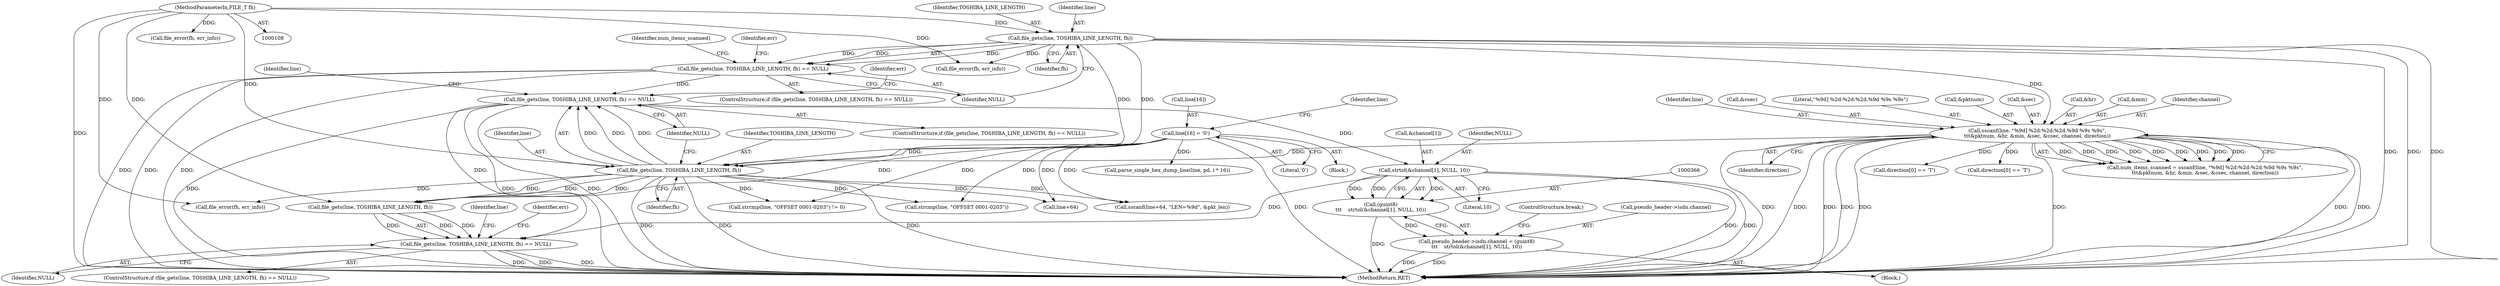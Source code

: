 digraph "0_wireshark_3270dfac43da861c714df76513456b46765ff47f@API" {
"1000197" [label="(Call,file_gets(line, TOSHIBA_LINE_LENGTH, fh) == NULL)"];
"1000198" [label="(Call,file_gets(line, TOSHIBA_LINE_LENGTH, fh))"];
"1000163" [label="(Call,sscanf(line, \"%9d] %2d:%2d:%2d.%9d %9s %9s\",\n\t\t\t&pktnum, &hr, &min, &sec, &csec, channel, direction))"];
"1000137" [label="(Call,file_gets(line, TOSHIBA_LINE_LENGTH, fh))"];
"1000109" [label="(MethodParameterIn,FILE_T fh)"];
"1000222" [label="(Call,line[16] = '\0')"];
"1000136" [label="(Call,file_gets(line, TOSHIBA_LINE_LENGTH, fh) == NULL)"];
"1000367" [label="(Call,strtol(&channel[1], NULL, 10))"];
"1000365" [label="(Call,(guint8)\n\t\t\t    strtol(&channel[1], NULL, 10))"];
"1000359" [label="(Call,pseudo_header->isdn.channel = (guint8)\n\t\t\t    strtol(&channel[1], NULL, 10))"];
"1000445" [label="(Call,file_gets(line, TOSHIBA_LINE_LENGTH, fh) == NULL)"];
"1000365" [label="(Call,(guint8)\n\t\t\t    strtol(&channel[1], NULL, 10))"];
"1000226" [label="(Literal,'\0')"];
"1000354" [label="(Call,direction[0] == 'T')"];
"1000195" [label="(Block,)"];
"1000228" [label="(Call,strcmp(line, \"OFFSET 0001-0203\"))"];
"1000141" [label="(Identifier,NULL)"];
"1000162" [label="(Identifier,num_items_scanned)"];
"1000373" [label="(Literal,10)"];
"1000445" [label="(Call,file_gets(line, TOSHIBA_LINE_LENGTH, fh) == NULL)"];
"1000138" [label="(Identifier,line)"];
"1000140" [label="(Identifier,fh)"];
"1000200" [label="(Identifier,TOSHIBA_LINE_LENGTH)"];
"1000235" [label="(Call,line+64)"];
"1000168" [label="(Call,&hr)"];
"1000387" [label="(Call,direction[0] == 'T')"];
"1000163" [label="(Call,sscanf(line, \"%9d] %2d:%2d:%2d.%9d %9s %9s\",\n\t\t\t&pktnum, &hr, &min, &sec, &csec, channel, direction))"];
"1000227" [label="(Call,strcmp(line, \"OFFSET 0001-0203\") != 0)"];
"1000136" [label="(Call,file_gets(line, TOSHIBA_LINE_LENGTH, fh) == NULL)"];
"1000170" [label="(Call,&min)"];
"1000161" [label="(Call,num_items_scanned = sscanf(line, \"%9d] %2d:%2d:%2d.%9d %9s %9s\",\n\t\t\t&pktnum, &hr, &min, &sec, &csec, channel, direction))"];
"1000472" [label="(Call,parse_single_hex_dump_line(line, pd, i * 16))"];
"1000135" [label="(ControlStructure,if (file_gets(line, TOSHIBA_LINE_LENGTH, fh) == NULL))"];
"1000176" [label="(Identifier,channel)"];
"1000359" [label="(Call,pseudo_header->isdn.channel = (guint8)\n\t\t\t    strtol(&channel[1], NULL, 10))"];
"1000374" [label="(ControlStructure,break;)"];
"1000177" [label="(Identifier,direction)"];
"1000223" [label="(Call,line[16])"];
"1000206" [label="(Identifier,err)"];
"1000164" [label="(Identifier,line)"];
"1000174" [label="(Call,&csec)"];
"1000165" [label="(Literal,\"%9d] %2d:%2d:%2d.%9d %9s %9s\")"];
"1000222" [label="(Call,line[16] = '\0')"];
"1000198" [label="(Call,file_gets(line, TOSHIBA_LINE_LENGTH, fh))"];
"1000229" [label="(Identifier,line)"];
"1000202" [label="(Identifier,NULL)"];
"1000197" [label="(Call,file_gets(line, TOSHIBA_LINE_LENGTH, fh) == NULL)"];
"1000145" [label="(Identifier,err)"];
"1000492" [label="(MethodReturn,RET)"];
"1000367" [label="(Call,strtol(&channel[1], NULL, 10))"];
"1000450" [label="(Identifier,NULL)"];
"1000473" [label="(Identifier,line)"];
"1000207" [label="(Call,file_error(fh, err_info))"];
"1000196" [label="(ControlStructure,if (file_gets(line, TOSHIBA_LINE_LENGTH, fh) == NULL))"];
"1000199" [label="(Identifier,line)"];
"1000341" [label="(Block,)"];
"1000201" [label="(Identifier,fh)"];
"1000368" [label="(Call,&channel[1])"];
"1000372" [label="(Identifier,NULL)"];
"1000139" [label="(Identifier,TOSHIBA_LINE_LENGTH)"];
"1000137" [label="(Call,file_gets(line, TOSHIBA_LINE_LENGTH, fh))"];
"1000360" [label="(Call,pseudo_header->isdn.channel)"];
"1000234" [label="(Call,sscanf(line+64, \"LEN=%9d\", &pkt_len))"];
"1000224" [label="(Identifier,line)"];
"1000146" [label="(Call,file_error(fh, err_info))"];
"1000444" [label="(ControlStructure,if (file_gets(line, TOSHIBA_LINE_LENGTH, fh) == NULL))"];
"1000166" [label="(Call,&pktnum)"];
"1000454" [label="(Identifier,err)"];
"1000455" [label="(Call,file_error(fh, err_info))"];
"1000109" [label="(MethodParameterIn,FILE_T fh)"];
"1000172" [label="(Call,&sec)"];
"1000446" [label="(Call,file_gets(line, TOSHIBA_LINE_LENGTH, fh))"];
"1000197" -> "1000196"  [label="AST: "];
"1000197" -> "1000202"  [label="CFG: "];
"1000198" -> "1000197"  [label="AST: "];
"1000202" -> "1000197"  [label="AST: "];
"1000206" -> "1000197"  [label="CFG: "];
"1000224" -> "1000197"  [label="CFG: "];
"1000197" -> "1000492"  [label="DDG: "];
"1000197" -> "1000492"  [label="DDG: "];
"1000197" -> "1000492"  [label="DDG: "];
"1000198" -> "1000197"  [label="DDG: "];
"1000198" -> "1000197"  [label="DDG: "];
"1000198" -> "1000197"  [label="DDG: "];
"1000136" -> "1000197"  [label="DDG: "];
"1000197" -> "1000367"  [label="DDG: "];
"1000197" -> "1000445"  [label="DDG: "];
"1000198" -> "1000201"  [label="CFG: "];
"1000199" -> "1000198"  [label="AST: "];
"1000200" -> "1000198"  [label="AST: "];
"1000201" -> "1000198"  [label="AST: "];
"1000202" -> "1000198"  [label="CFG: "];
"1000198" -> "1000492"  [label="DDG: "];
"1000198" -> "1000492"  [label="DDG: "];
"1000198" -> "1000492"  [label="DDG: "];
"1000163" -> "1000198"  [label="DDG: "];
"1000222" -> "1000198"  [label="DDG: "];
"1000137" -> "1000198"  [label="DDG: "];
"1000137" -> "1000198"  [label="DDG: "];
"1000109" -> "1000198"  [label="DDG: "];
"1000198" -> "1000207"  [label="DDG: "];
"1000198" -> "1000227"  [label="DDG: "];
"1000198" -> "1000228"  [label="DDG: "];
"1000198" -> "1000234"  [label="DDG: "];
"1000198" -> "1000235"  [label="DDG: "];
"1000198" -> "1000446"  [label="DDG: "];
"1000198" -> "1000446"  [label="DDG: "];
"1000198" -> "1000446"  [label="DDG: "];
"1000163" -> "1000161"  [label="AST: "];
"1000163" -> "1000177"  [label="CFG: "];
"1000164" -> "1000163"  [label="AST: "];
"1000165" -> "1000163"  [label="AST: "];
"1000166" -> "1000163"  [label="AST: "];
"1000168" -> "1000163"  [label="AST: "];
"1000170" -> "1000163"  [label="AST: "];
"1000172" -> "1000163"  [label="AST: "];
"1000174" -> "1000163"  [label="AST: "];
"1000176" -> "1000163"  [label="AST: "];
"1000177" -> "1000163"  [label="AST: "];
"1000161" -> "1000163"  [label="CFG: "];
"1000163" -> "1000492"  [label="DDG: "];
"1000163" -> "1000492"  [label="DDG: "];
"1000163" -> "1000492"  [label="DDG: "];
"1000163" -> "1000492"  [label="DDG: "];
"1000163" -> "1000492"  [label="DDG: "];
"1000163" -> "1000492"  [label="DDG: "];
"1000163" -> "1000492"  [label="DDG: "];
"1000163" -> "1000492"  [label="DDG: "];
"1000163" -> "1000161"  [label="DDG: "];
"1000163" -> "1000161"  [label="DDG: "];
"1000163" -> "1000161"  [label="DDG: "];
"1000163" -> "1000161"  [label="DDG: "];
"1000163" -> "1000161"  [label="DDG: "];
"1000163" -> "1000161"  [label="DDG: "];
"1000163" -> "1000161"  [label="DDG: "];
"1000163" -> "1000161"  [label="DDG: "];
"1000163" -> "1000161"  [label="DDG: "];
"1000137" -> "1000163"  [label="DDG: "];
"1000163" -> "1000354"  [label="DDG: "];
"1000163" -> "1000387"  [label="DDG: "];
"1000137" -> "1000136"  [label="AST: "];
"1000137" -> "1000140"  [label="CFG: "];
"1000138" -> "1000137"  [label="AST: "];
"1000139" -> "1000137"  [label="AST: "];
"1000140" -> "1000137"  [label="AST: "];
"1000141" -> "1000137"  [label="CFG: "];
"1000137" -> "1000492"  [label="DDG: "];
"1000137" -> "1000492"  [label="DDG: "];
"1000137" -> "1000492"  [label="DDG: "];
"1000137" -> "1000136"  [label="DDG: "];
"1000137" -> "1000136"  [label="DDG: "];
"1000137" -> "1000136"  [label="DDG: "];
"1000109" -> "1000137"  [label="DDG: "];
"1000137" -> "1000146"  [label="DDG: "];
"1000109" -> "1000108"  [label="AST: "];
"1000109" -> "1000492"  [label="DDG: "];
"1000109" -> "1000146"  [label="DDG: "];
"1000109" -> "1000207"  [label="DDG: "];
"1000109" -> "1000446"  [label="DDG: "];
"1000109" -> "1000455"  [label="DDG: "];
"1000222" -> "1000195"  [label="AST: "];
"1000222" -> "1000226"  [label="CFG: "];
"1000223" -> "1000222"  [label="AST: "];
"1000226" -> "1000222"  [label="AST: "];
"1000229" -> "1000222"  [label="CFG: "];
"1000222" -> "1000492"  [label="DDG: "];
"1000222" -> "1000227"  [label="DDG: "];
"1000222" -> "1000228"  [label="DDG: "];
"1000222" -> "1000234"  [label="DDG: "];
"1000222" -> "1000235"  [label="DDG: "];
"1000222" -> "1000446"  [label="DDG: "];
"1000222" -> "1000472"  [label="DDG: "];
"1000136" -> "1000135"  [label="AST: "];
"1000136" -> "1000141"  [label="CFG: "];
"1000141" -> "1000136"  [label="AST: "];
"1000145" -> "1000136"  [label="CFG: "];
"1000162" -> "1000136"  [label="CFG: "];
"1000136" -> "1000492"  [label="DDG: "];
"1000136" -> "1000492"  [label="DDG: "];
"1000136" -> "1000492"  [label="DDG: "];
"1000367" -> "1000365"  [label="AST: "];
"1000367" -> "1000373"  [label="CFG: "];
"1000368" -> "1000367"  [label="AST: "];
"1000372" -> "1000367"  [label="AST: "];
"1000373" -> "1000367"  [label="AST: "];
"1000365" -> "1000367"  [label="CFG: "];
"1000367" -> "1000492"  [label="DDG: "];
"1000367" -> "1000492"  [label="DDG: "];
"1000367" -> "1000365"  [label="DDG: "];
"1000367" -> "1000365"  [label="DDG: "];
"1000367" -> "1000365"  [label="DDG: "];
"1000367" -> "1000445"  [label="DDG: "];
"1000365" -> "1000359"  [label="AST: "];
"1000366" -> "1000365"  [label="AST: "];
"1000359" -> "1000365"  [label="CFG: "];
"1000365" -> "1000492"  [label="DDG: "];
"1000365" -> "1000359"  [label="DDG: "];
"1000359" -> "1000341"  [label="AST: "];
"1000360" -> "1000359"  [label="AST: "];
"1000374" -> "1000359"  [label="CFG: "];
"1000359" -> "1000492"  [label="DDG: "];
"1000359" -> "1000492"  [label="DDG: "];
"1000445" -> "1000444"  [label="AST: "];
"1000445" -> "1000450"  [label="CFG: "];
"1000446" -> "1000445"  [label="AST: "];
"1000450" -> "1000445"  [label="AST: "];
"1000454" -> "1000445"  [label="CFG: "];
"1000473" -> "1000445"  [label="CFG: "];
"1000445" -> "1000492"  [label="DDG: "];
"1000445" -> "1000492"  [label="DDG: "];
"1000445" -> "1000492"  [label="DDG: "];
"1000446" -> "1000445"  [label="DDG: "];
"1000446" -> "1000445"  [label="DDG: "];
"1000446" -> "1000445"  [label="DDG: "];
}
